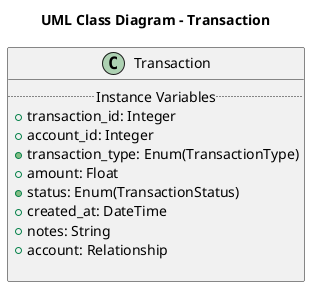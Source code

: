 @startuml
scale 1
title "UML Class Diagram - Transaction"

class Transaction {
  .. Instance Variables ..
  + transaction_id: Integer
  + account_id: Integer
  + transaction_type: Enum(TransactionType)
  + amount: Float
  + status: Enum(TransactionStatus)
  + created_at: DateTime
  + notes: String
  + account: Relationship

}
@enduml

